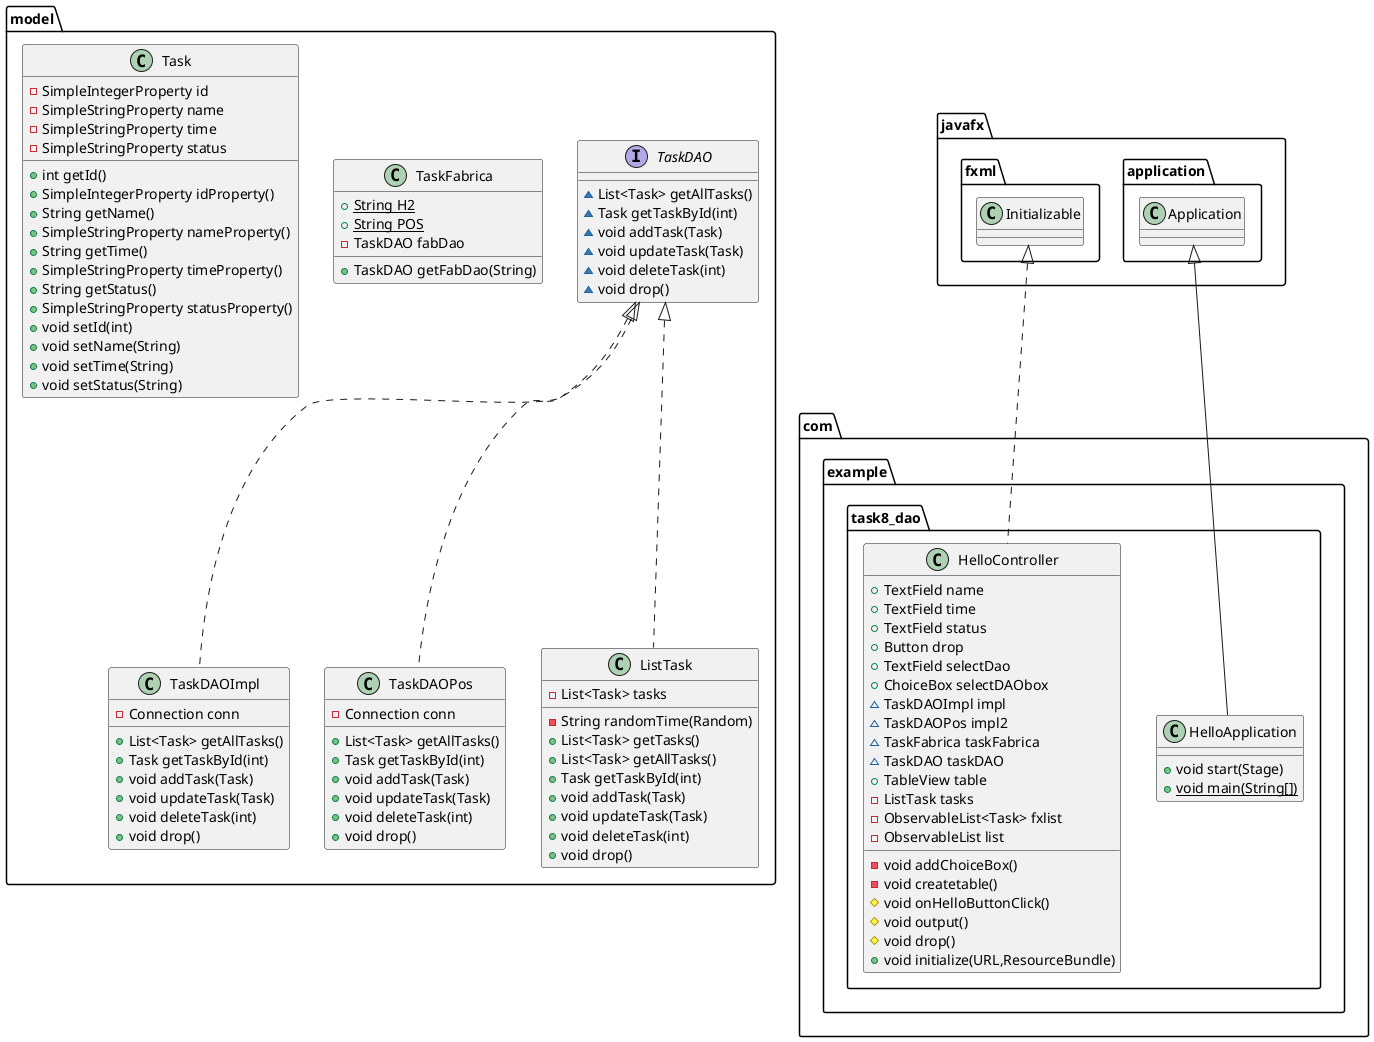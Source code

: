 @startuml
class model.TaskDAOImpl {
- Connection conn
+ List<Task> getAllTasks()
+ Task getTaskById(int)
+ void addTask(Task)
+ void updateTask(Task)
+ void deleteTask(int)
+ void drop()
}
interface model.TaskDAO {
~ List<Task> getAllTasks()
~ Task getTaskById(int)
~ void addTask(Task)
~ void updateTask(Task)
~ void deleteTask(int)
~ void drop()
}
class com.example.task8_dao.HelloApplication {
+ void start(Stage)
+ {static} void main(String[])
}
class model.TaskDAOPos {
- Connection conn
+ List<Task> getAllTasks()
+ Task getTaskById(int)
+ void addTask(Task)
+ void updateTask(Task)
+ void deleteTask(int)
+ void drop()
}
class model.TaskFabrica {
+ {static} String H2
+ {static} String POS
- TaskDAO fabDao
+ TaskDAO getFabDao(String)
}
class model.ListTask {
- List<Task> tasks
- String randomTime(Random)
+ List<Task> getTasks()
+ List<Task> getAllTasks()
+ Task getTaskById(int)
+ void addTask(Task)
+ void updateTask(Task)
+ void deleteTask(int)
+ void drop()
}
class com.example.task8_dao.HelloController {
+ TextField name
+ TextField time
+ TextField status
+ Button drop
+ TextField selectDao
+ ChoiceBox selectDAObox
~ TaskDAOImpl impl
~ TaskDAOPos impl2
~ TaskFabrica taskFabrica
~ TaskDAO taskDAO
+ TableView table
- ListTask tasks
- ObservableList<Task> fxlist
- ObservableList list
- void addChoiceBox()
- void createtable()
# void onHelloButtonClick()
# void output()
# void drop()
+ void initialize(URL,ResourceBundle)
}
class model.Task {
- SimpleIntegerProperty id
- SimpleStringProperty name
- SimpleStringProperty time
- SimpleStringProperty status
+ int getId()
+ SimpleIntegerProperty idProperty()
+ String getName()
+ SimpleStringProperty nameProperty()
+ String getTime()
+ SimpleStringProperty timeProperty()
+ String getStatus()
+ SimpleStringProperty statusProperty()
+ void setId(int)
+ void setName(String)
+ void setTime(String)
+ void setStatus(String)
}


model.TaskDAO <|.. model.TaskDAOImpl
javafx.application.Application <|-- com.example.task8_dao.HelloApplication
model.TaskDAO <|.. model.TaskDAOPos
model.TaskDAO <|.. model.ListTask
javafx.fxml.Initializable <|.. com.example.task8_dao.HelloController
@enduml